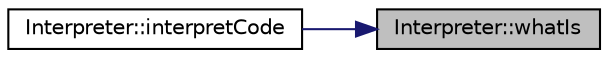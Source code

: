 digraph "Interpreter::whatIs"
{
 // LATEX_PDF_SIZE
  edge [fontname="Helvetica",fontsize="10",labelfontname="Helvetica",labelfontsize="10"];
  node [fontname="Helvetica",fontsize="10",shape=record];
  rankdir="RL";
  Node1 [label="Interpreter::whatIs",height=0.2,width=0.4,color="black", fillcolor="grey75", style="filled", fontcolor="black",tooltip="Este método se encarga de comparar qué clase de cadena es la que está leyendo."];
  Node1 -> Node2 [dir="back",color="midnightblue",fontsize="10",style="solid"];
  Node2 [label="Interpreter::interpretCode",height=0.2,width=0.4,color="black", fillcolor="white", style="filled",URL="$classInterpreter.html#a247c03a89b6620c59718d9f46be2aa23",tooltip="Es el método que permite interpretar el contenido del código escrito."];
}
